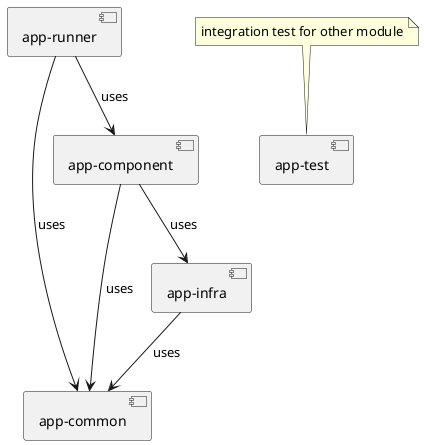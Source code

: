@startuml

' 定义模块
component "app-common" as common
component "app-infra" as infra
component "app-runner" as runner
component "app-component" as comp
component "app-test" as test

' 定义依赖关系
runner --> common : uses
runner --> comp : uses

comp --> infra: uses
comp --> common: uses

infra --> common: uses


note top of test
integration test for other module
end note
@enduml